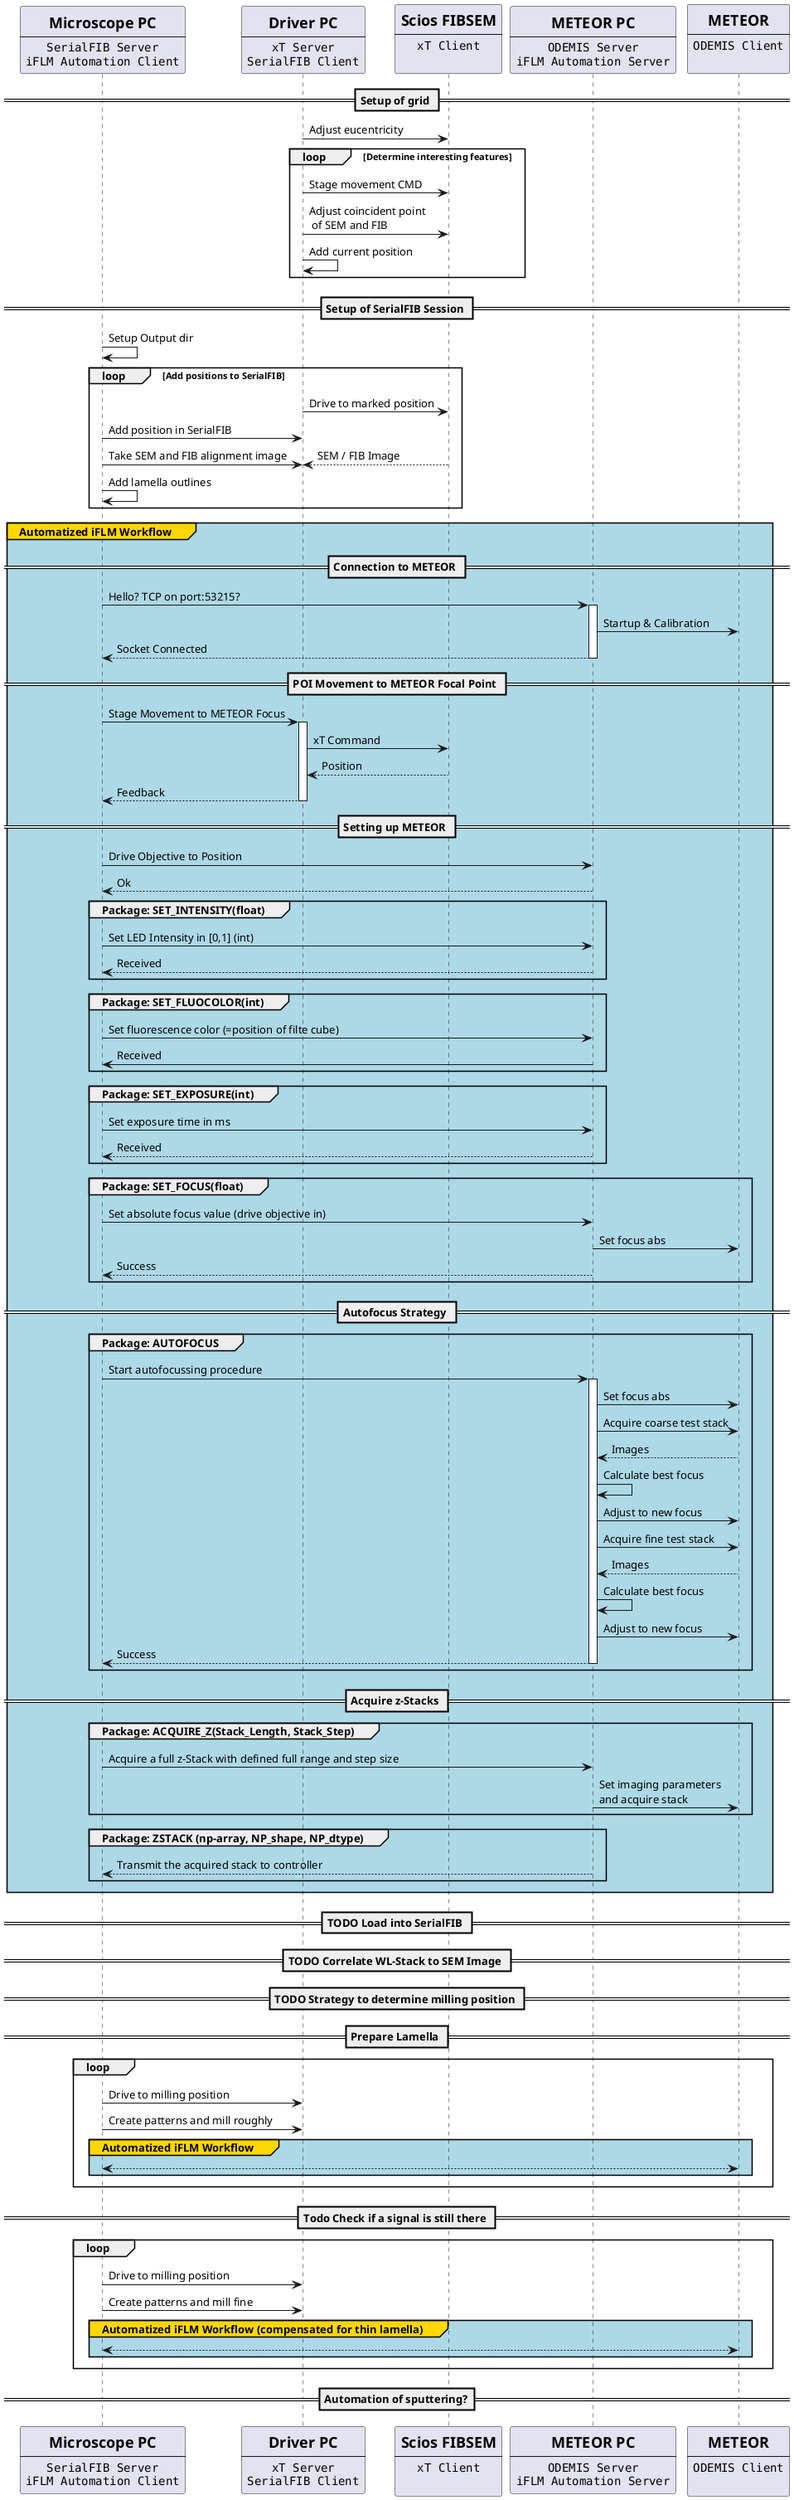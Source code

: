 @startuml
!pragma teoz true

participant MicroscopePC [
  =Microscope PC
  ----
  ""SerialFIB Server""
  ""iFLM Automation Client""
  ]

participant DriverPC [
  =Driver PC
  ----
  ""xT Server""
  ""SerialFIB Client""
  ]

participant Scios [
  =Scios FIBSEM
  ----
  ""xT Client""
  """"
  ]

participant MeteorPC [
  =METEOR PC
  ----
  ""ODEMIS Server""
  ""iFLM Automation Server""
  ]
participant METEOR [
  =METEOR
  ----
  ""ODEMIS Client""
  """"
]

== Setup of grid ==
DriverPC -> Scios: Adjust eucentricity 
loop Determine interesting features
DriverPC -> Scios: Stage movement CMD
DriverPC -> Scios: Adjust coincident point\n of SEM and FIB
DriverPC -> DriverPC: Add current position
end loop

== Setup of SerialFIB Session ==
MicroscopePC -> MicroscopePC : Setup Output dir

loop Add positions to SerialFIB
DriverPC -> Scios: Drive to marked position
MicroscopePC -> DriverPC: Add position in SerialFIB
MicroscopePC -> DriverPC: Take SEM and FIB alignment image
& Scios --> DriverPC : SEM / FIB Image
MicroscopePC -> MicroscopePC : Add lamella outlines
end loop 

group#Gold #LightBlue Automatized iFLM Workflow 

== Connection to METEOR ==
MicroscopePC -> MeteorPC: Hello? TCP on port:53215?
activate MeteorPC
MeteorPC -> METEOR: Startup & Calibration
MeteorPC --> MicroscopePC : Socket Connected
deactivate MeteorPC
== POI Movement to METEOR Focal Point ==
MicroscopePC -> DriverPC: Stage Movement to METEOR Focus
activate DriverPC
Scios <- DriverPC: xT Command
Scios --> DriverPC: Position
MicroscopePC <-- DriverPC: Feedback
deactivate DriverPC

== Setting up METEOR ==

MicroscopePC -> MeteorPC: Drive Objective to Position
MicroscopePC <-- MeteorPC: Ok

group Package: SET_INTENSITY(float)
MicroscopePC -> MeteorPC: Set LED Intensity in [0,1] (int) 
MicroscopePC <-- MeteorPC: Received
end group

group Package: SET_FLUOCOLOR(int) 
MicroscopePC -> MeteorPC: Set fluorescence color (=position of filte cube) 
MicroscopePC <- MeteorPC: Received
end group

group Package: SET_EXPOSURE(int)
MicroscopePC -> MeteorPC: Set exposure time in ms
MicroscopePC <-- MeteorPC: Received
end group

group Package: SET_FOCUS(float) 
MicroscopePC -> MeteorPC: Set absolute focus value (drive objective in)
MeteorPC -> METEOR: Set focus abs
MicroscopePC <-- MeteorPC: Success
end group

== Autofocus Strategy ==
group Package: AUTOFOCUS
MicroscopePC -> MeteorPC: Start autofocussing procedure 
activate MeteorPC
MeteorPC -> METEOR: Set focus abs
MeteorPC -> METEOR: Acquire coarse test stack
METEOR --> MeteorPC: Images
MeteorPC -> MeteorPC: Calculate best focus
MeteorPC -> METEOR: Adjust to new focus
MeteorPC -> METEOR: Acquire fine test stack
METEOR --> MeteorPC: Images
MeteorPC -> MeteorPC: Calculate best focus
MeteorPC -> METEOR: Adjust to new focus
MicroscopePC <-- MeteorPC: Success
deactivate MeteorPC
end group


== Acquire z-Stacks ==
group Package: ACQUIRE_Z(Stack_Length, Stack_Step)
MicroscopePC -> MeteorPC: Acquire a full z-Stack with defined full range and step size
MeteorPC->METEOR: Set imaging parameters\nand acquire stack
end group

group Package: ZSTACK (np-array, NP_shape, NP_dtype)
MicroscopePC <-- MeteorPC: Transmit the acquired stack to controller
end group
end group

== TODO Load into SerialFIB ==
== TODO Correlate WL-Stack to SEM Image ==
== TODO Strategy to determine milling position ==

== Prepare Lamella ==
loop 
MicroscopePC -> DriverPC: Drive to milling position
MicroscopePC -> DriverPC: Create patterns and mill roughly
group#Gold #LightBlue Automatized iFLM Workflow 
MicroscopePC <--> METEOR
end group
end loop
== Todo Check if a signal is still there ==
loop
MicroscopePC -> DriverPC: Drive to milling position
MicroscopePC -> DriverPC: Create patterns and mill fine
group#Gold #LightBlue Automatized iFLM Workflow (compensated for thin lamella)
MicroscopePC <--> METEOR
end group
end loop
== Automation of sputtering?==
@enduml